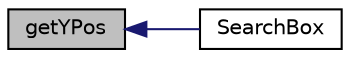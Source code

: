 digraph "getYPos"
{
  edge [fontname="Helvetica",fontsize="10",labelfontname="Helvetica",labelfontsize="10"];
  node [fontname="Helvetica",fontsize="10",shape=record];
  rankdir="LR";
  Node1 [label="getYPos",height=0.2,width=0.4,color="black", fillcolor="grey75", style="filled", fontcolor="black"];
  Node1 -> Node2 [dir="back",color="midnightblue",fontsize="10",style="solid"];
  Node2 [label="SearchBox",height=0.2,width=0.4,color="black", fillcolor="white", style="filled",URL="$search_8js.html#a52066106482f8136aa9e0ec859e8188f"];
}
